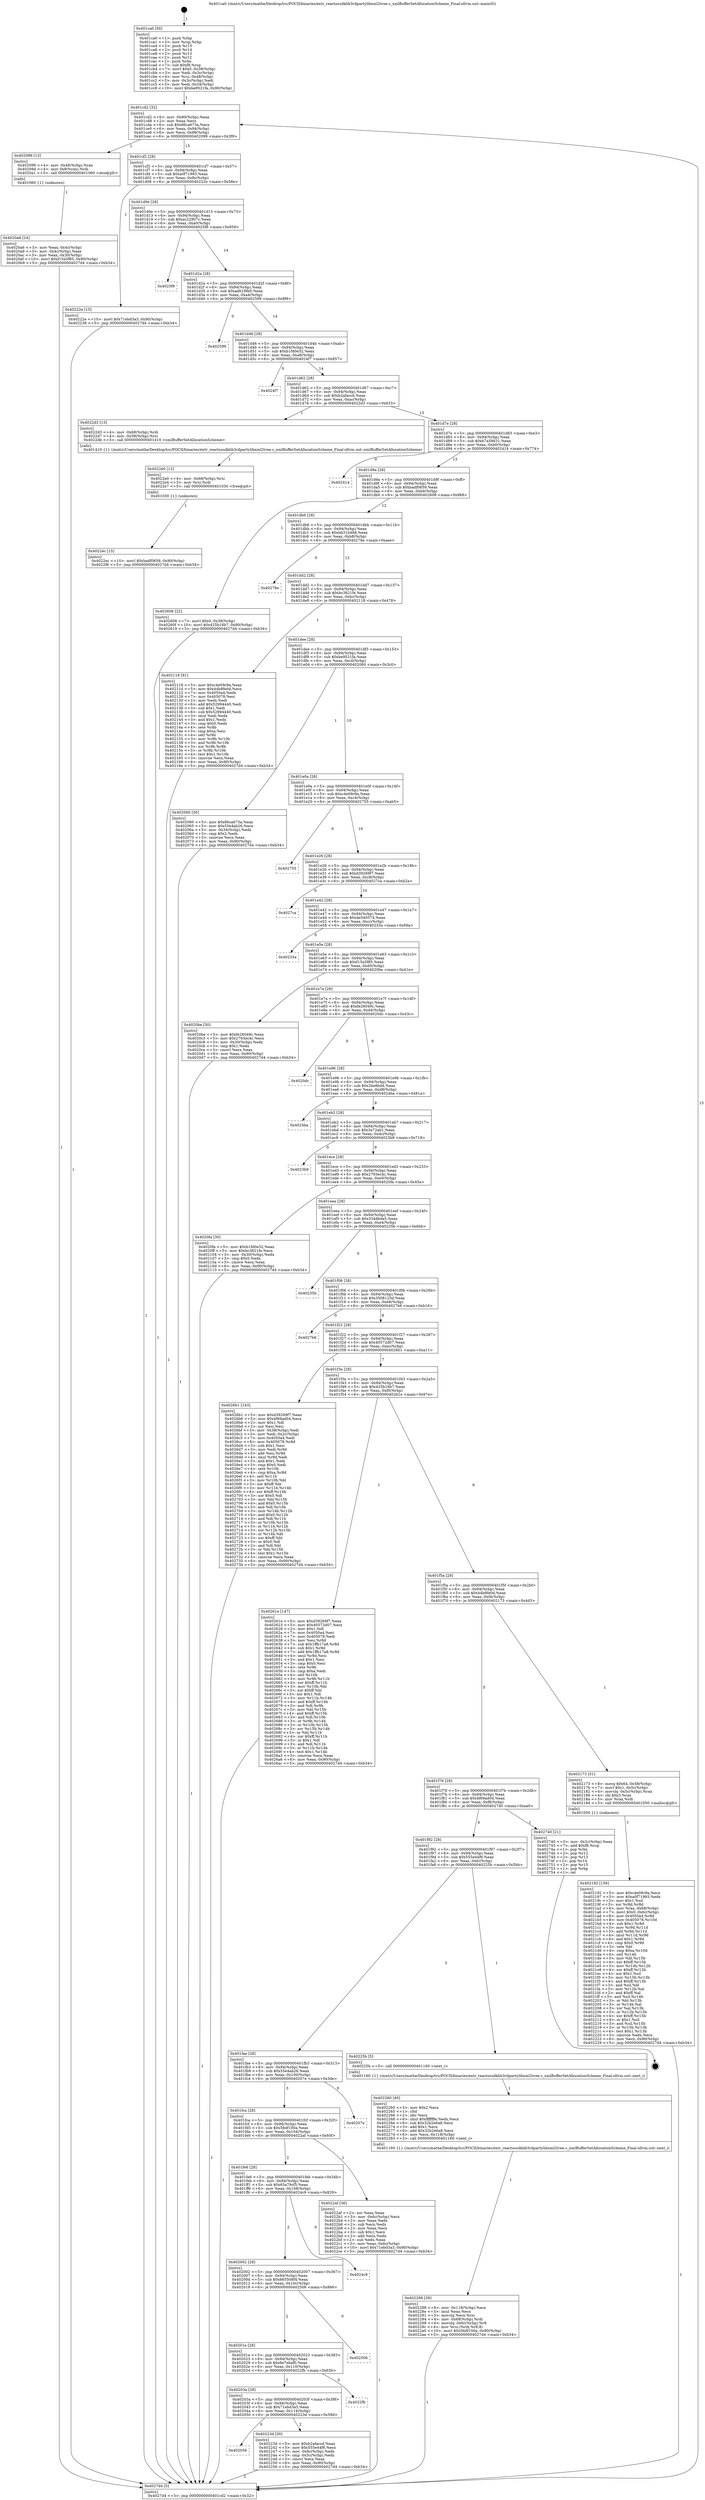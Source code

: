 digraph "0x401ca0" {
  label = "0x401ca0 (/mnt/c/Users/mathe/Desktop/tcc/POCII/binaries/extr_reactossdklib3rdpartylibxml2tree.c_xmlBufferSetAllocationScheme_Final-ollvm.out::main(0))"
  labelloc = "t"
  node[shape=record]

  Entry [label="",width=0.3,height=0.3,shape=circle,fillcolor=black,style=filled]
  "0x401cd2" [label="{
     0x401cd2 [32]\l
     | [instrs]\l
     &nbsp;&nbsp;0x401cd2 \<+6\>: mov -0x90(%rbp),%eax\l
     &nbsp;&nbsp;0x401cd8 \<+2\>: mov %eax,%ecx\l
     &nbsp;&nbsp;0x401cda \<+6\>: sub $0x86ca673a,%ecx\l
     &nbsp;&nbsp;0x401ce0 \<+6\>: mov %eax,-0x94(%rbp)\l
     &nbsp;&nbsp;0x401ce6 \<+6\>: mov %ecx,-0x98(%rbp)\l
     &nbsp;&nbsp;0x401cec \<+6\>: je 0000000000402099 \<main+0x3f9\>\l
  }"]
  "0x402099" [label="{
     0x402099 [13]\l
     | [instrs]\l
     &nbsp;&nbsp;0x402099 \<+4\>: mov -0x48(%rbp),%rax\l
     &nbsp;&nbsp;0x40209d \<+4\>: mov 0x8(%rax),%rdi\l
     &nbsp;&nbsp;0x4020a1 \<+5\>: call 0000000000401060 \<atoi@plt\>\l
     | [calls]\l
     &nbsp;&nbsp;0x401060 \{1\} (unknown)\l
  }"]
  "0x401cf2" [label="{
     0x401cf2 [28]\l
     | [instrs]\l
     &nbsp;&nbsp;0x401cf2 \<+5\>: jmp 0000000000401cf7 \<main+0x57\>\l
     &nbsp;&nbsp;0x401cf7 \<+6\>: mov -0x94(%rbp),%eax\l
     &nbsp;&nbsp;0x401cfd \<+5\>: sub $0xa0f71993,%eax\l
     &nbsp;&nbsp;0x401d02 \<+6\>: mov %eax,-0x9c(%rbp)\l
     &nbsp;&nbsp;0x401d08 \<+6\>: je 000000000040222e \<main+0x58e\>\l
  }"]
  Exit [label="",width=0.3,height=0.3,shape=circle,fillcolor=black,style=filled,peripheries=2]
  "0x40222e" [label="{
     0x40222e [15]\l
     | [instrs]\l
     &nbsp;&nbsp;0x40222e \<+10\>: movl $0x71ebd3a3,-0x90(%rbp)\l
     &nbsp;&nbsp;0x402238 \<+5\>: jmp 00000000004027d4 \<main+0xb34\>\l
  }"]
  "0x401d0e" [label="{
     0x401d0e [28]\l
     | [instrs]\l
     &nbsp;&nbsp;0x401d0e \<+5\>: jmp 0000000000401d13 \<main+0x73\>\l
     &nbsp;&nbsp;0x401d13 \<+6\>: mov -0x94(%rbp),%eax\l
     &nbsp;&nbsp;0x401d19 \<+5\>: sub $0xac22907c,%eax\l
     &nbsp;&nbsp;0x401d1e \<+6\>: mov %eax,-0xa0(%rbp)\l
     &nbsp;&nbsp;0x401d24 \<+6\>: je 00000000004025f9 \<main+0x959\>\l
  }"]
  "0x4022ec" [label="{
     0x4022ec [15]\l
     | [instrs]\l
     &nbsp;&nbsp;0x4022ec \<+10\>: movl $0xbadf0659,-0x90(%rbp)\l
     &nbsp;&nbsp;0x4022f6 \<+5\>: jmp 00000000004027d4 \<main+0xb34\>\l
  }"]
  "0x4025f9" [label="{
     0x4025f9\l
  }", style=dashed]
  "0x401d2a" [label="{
     0x401d2a [28]\l
     | [instrs]\l
     &nbsp;&nbsp;0x401d2a \<+5\>: jmp 0000000000401d2f \<main+0x8f\>\l
     &nbsp;&nbsp;0x401d2f \<+6\>: mov -0x94(%rbp),%eax\l
     &nbsp;&nbsp;0x401d35 \<+5\>: sub $0xad61f9b0,%eax\l
     &nbsp;&nbsp;0x401d3a \<+6\>: mov %eax,-0xa4(%rbp)\l
     &nbsp;&nbsp;0x401d40 \<+6\>: je 0000000000402599 \<main+0x8f9\>\l
  }"]
  "0x4022e0" [label="{
     0x4022e0 [12]\l
     | [instrs]\l
     &nbsp;&nbsp;0x4022e0 \<+4\>: mov -0x68(%rbp),%rsi\l
     &nbsp;&nbsp;0x4022e4 \<+3\>: mov %rsi,%rdi\l
     &nbsp;&nbsp;0x4022e7 \<+5\>: call 0000000000401030 \<free@plt\>\l
     | [calls]\l
     &nbsp;&nbsp;0x401030 \{1\} (unknown)\l
  }"]
  "0x402599" [label="{
     0x402599\l
  }", style=dashed]
  "0x401d46" [label="{
     0x401d46 [28]\l
     | [instrs]\l
     &nbsp;&nbsp;0x401d46 \<+5\>: jmp 0000000000401d4b \<main+0xab\>\l
     &nbsp;&nbsp;0x401d4b \<+6\>: mov -0x94(%rbp),%eax\l
     &nbsp;&nbsp;0x401d51 \<+5\>: sub $0xb1fd0e32,%eax\l
     &nbsp;&nbsp;0x401d56 \<+6\>: mov %eax,-0xa8(%rbp)\l
     &nbsp;&nbsp;0x401d5c \<+6\>: je 00000000004024f7 \<main+0x857\>\l
  }"]
  "0x402288" [label="{
     0x402288 [39]\l
     | [instrs]\l
     &nbsp;&nbsp;0x402288 \<+6\>: mov -0x118(%rbp),%ecx\l
     &nbsp;&nbsp;0x40228e \<+3\>: imul %eax,%ecx\l
     &nbsp;&nbsp;0x402291 \<+3\>: movslq %ecx,%rsi\l
     &nbsp;&nbsp;0x402294 \<+4\>: mov -0x68(%rbp),%rdi\l
     &nbsp;&nbsp;0x402298 \<+4\>: movslq -0x6c(%rbp),%r8\l
     &nbsp;&nbsp;0x40229c \<+4\>: mov %rsi,(%rdi,%r8,8)\l
     &nbsp;&nbsp;0x4022a0 \<+10\>: movl $0x56df100a,-0x90(%rbp)\l
     &nbsp;&nbsp;0x4022aa \<+5\>: jmp 00000000004027d4 \<main+0xb34\>\l
  }"]
  "0x4024f7" [label="{
     0x4024f7\l
  }", style=dashed]
  "0x401d62" [label="{
     0x401d62 [28]\l
     | [instrs]\l
     &nbsp;&nbsp;0x401d62 \<+5\>: jmp 0000000000401d67 \<main+0xc7\>\l
     &nbsp;&nbsp;0x401d67 \<+6\>: mov -0x94(%rbp),%eax\l
     &nbsp;&nbsp;0x401d6d \<+5\>: sub $0xb2afaccd,%eax\l
     &nbsp;&nbsp;0x401d72 \<+6\>: mov %eax,-0xac(%rbp)\l
     &nbsp;&nbsp;0x401d78 \<+6\>: je 00000000004022d3 \<main+0x633\>\l
  }"]
  "0x402260" [label="{
     0x402260 [40]\l
     | [instrs]\l
     &nbsp;&nbsp;0x402260 \<+5\>: mov $0x2,%ecx\l
     &nbsp;&nbsp;0x402265 \<+1\>: cltd\l
     &nbsp;&nbsp;0x402266 \<+2\>: idiv %ecx\l
     &nbsp;&nbsp;0x402268 \<+6\>: imul $0xfffffffe,%edx,%ecx\l
     &nbsp;&nbsp;0x40226e \<+6\>: sub $0x32b2e6a8,%ecx\l
     &nbsp;&nbsp;0x402274 \<+3\>: add $0x1,%ecx\l
     &nbsp;&nbsp;0x402277 \<+6\>: add $0x32b2e6a8,%ecx\l
     &nbsp;&nbsp;0x40227d \<+6\>: mov %ecx,-0x118(%rbp)\l
     &nbsp;&nbsp;0x402283 \<+5\>: call 0000000000401160 \<next_i\>\l
     | [calls]\l
     &nbsp;&nbsp;0x401160 \{1\} (/mnt/c/Users/mathe/Desktop/tcc/POCII/binaries/extr_reactossdklib3rdpartylibxml2tree.c_xmlBufferSetAllocationScheme_Final-ollvm.out::next_i)\l
  }"]
  "0x4022d3" [label="{
     0x4022d3 [13]\l
     | [instrs]\l
     &nbsp;&nbsp;0x4022d3 \<+4\>: mov -0x68(%rbp),%rdi\l
     &nbsp;&nbsp;0x4022d7 \<+4\>: mov -0x58(%rbp),%rsi\l
     &nbsp;&nbsp;0x4022db \<+5\>: call 0000000000401410 \<xmlBufferSetAllocationScheme\>\l
     | [calls]\l
     &nbsp;&nbsp;0x401410 \{1\} (/mnt/c/Users/mathe/Desktop/tcc/POCII/binaries/extr_reactossdklib3rdpartylibxml2tree.c_xmlBufferSetAllocationScheme_Final-ollvm.out::xmlBufferSetAllocationScheme)\l
  }"]
  "0x401d7e" [label="{
     0x401d7e [28]\l
     | [instrs]\l
     &nbsp;&nbsp;0x401d7e \<+5\>: jmp 0000000000401d83 \<main+0xe3\>\l
     &nbsp;&nbsp;0x401d83 \<+6\>: mov -0x94(%rbp),%eax\l
     &nbsp;&nbsp;0x401d89 \<+5\>: sub $0xb7a58631,%eax\l
     &nbsp;&nbsp;0x401d8e \<+6\>: mov %eax,-0xb0(%rbp)\l
     &nbsp;&nbsp;0x401d94 \<+6\>: je 0000000000402414 \<main+0x774\>\l
  }"]
  "0x402056" [label="{
     0x402056\l
  }", style=dashed]
  "0x402414" [label="{
     0x402414\l
  }", style=dashed]
  "0x401d9a" [label="{
     0x401d9a [28]\l
     | [instrs]\l
     &nbsp;&nbsp;0x401d9a \<+5\>: jmp 0000000000401d9f \<main+0xff\>\l
     &nbsp;&nbsp;0x401d9f \<+6\>: mov -0x94(%rbp),%eax\l
     &nbsp;&nbsp;0x401da5 \<+5\>: sub $0xbadf0659,%eax\l
     &nbsp;&nbsp;0x401daa \<+6\>: mov %eax,-0xb4(%rbp)\l
     &nbsp;&nbsp;0x401db0 \<+6\>: je 0000000000402608 \<main+0x968\>\l
  }"]
  "0x40223d" [label="{
     0x40223d [30]\l
     | [instrs]\l
     &nbsp;&nbsp;0x40223d \<+5\>: mov $0xb2afaccd,%eax\l
     &nbsp;&nbsp;0x402242 \<+5\>: mov $0x555e44f6,%ecx\l
     &nbsp;&nbsp;0x402247 \<+3\>: mov -0x6c(%rbp),%edx\l
     &nbsp;&nbsp;0x40224a \<+3\>: cmp -0x5c(%rbp),%edx\l
     &nbsp;&nbsp;0x40224d \<+3\>: cmovl %ecx,%eax\l
     &nbsp;&nbsp;0x402250 \<+6\>: mov %eax,-0x90(%rbp)\l
     &nbsp;&nbsp;0x402256 \<+5\>: jmp 00000000004027d4 \<main+0xb34\>\l
  }"]
  "0x402608" [label="{
     0x402608 [22]\l
     | [instrs]\l
     &nbsp;&nbsp;0x402608 \<+7\>: movl $0x0,-0x38(%rbp)\l
     &nbsp;&nbsp;0x40260f \<+10\>: movl $0x425b16b7,-0x90(%rbp)\l
     &nbsp;&nbsp;0x402619 \<+5\>: jmp 00000000004027d4 \<main+0xb34\>\l
  }"]
  "0x401db6" [label="{
     0x401db6 [28]\l
     | [instrs]\l
     &nbsp;&nbsp;0x401db6 \<+5\>: jmp 0000000000401dbb \<main+0x11b\>\l
     &nbsp;&nbsp;0x401dbb \<+6\>: mov -0x94(%rbp),%eax\l
     &nbsp;&nbsp;0x401dc1 \<+5\>: sub $0xbb31b468,%eax\l
     &nbsp;&nbsp;0x401dc6 \<+6\>: mov %eax,-0xb8(%rbp)\l
     &nbsp;&nbsp;0x401dcc \<+6\>: je 000000000040278e \<main+0xaee\>\l
  }"]
  "0x40203a" [label="{
     0x40203a [28]\l
     | [instrs]\l
     &nbsp;&nbsp;0x40203a \<+5\>: jmp 000000000040203f \<main+0x39f\>\l
     &nbsp;&nbsp;0x40203f \<+6\>: mov -0x94(%rbp),%eax\l
     &nbsp;&nbsp;0x402045 \<+5\>: sub $0x71ebd3a3,%eax\l
     &nbsp;&nbsp;0x40204a \<+6\>: mov %eax,-0x114(%rbp)\l
     &nbsp;&nbsp;0x402050 \<+6\>: je 000000000040223d \<main+0x59d\>\l
  }"]
  "0x40278e" [label="{
     0x40278e\l
  }", style=dashed]
  "0x401dd2" [label="{
     0x401dd2 [28]\l
     | [instrs]\l
     &nbsp;&nbsp;0x401dd2 \<+5\>: jmp 0000000000401dd7 \<main+0x137\>\l
     &nbsp;&nbsp;0x401dd7 \<+6\>: mov -0x94(%rbp),%eax\l
     &nbsp;&nbsp;0x401ddd \<+5\>: sub $0xbc3821fe,%eax\l
     &nbsp;&nbsp;0x401de2 \<+6\>: mov %eax,-0xbc(%rbp)\l
     &nbsp;&nbsp;0x401de8 \<+6\>: je 0000000000402118 \<main+0x478\>\l
  }"]
  "0x4022fb" [label="{
     0x4022fb\l
  }", style=dashed]
  "0x402118" [label="{
     0x402118 [91]\l
     | [instrs]\l
     &nbsp;&nbsp;0x402118 \<+5\>: mov $0xc4e09c9a,%eax\l
     &nbsp;&nbsp;0x40211d \<+5\>: mov $0x44b8fe0d,%ecx\l
     &nbsp;&nbsp;0x402122 \<+7\>: mov 0x4050a4,%edx\l
     &nbsp;&nbsp;0x402129 \<+7\>: mov 0x405078,%esi\l
     &nbsp;&nbsp;0x402130 \<+2\>: mov %edx,%edi\l
     &nbsp;&nbsp;0x402132 \<+6\>: add $0x52994440,%edi\l
     &nbsp;&nbsp;0x402138 \<+3\>: sub $0x1,%edi\l
     &nbsp;&nbsp;0x40213b \<+6\>: sub $0x52994440,%edi\l
     &nbsp;&nbsp;0x402141 \<+3\>: imul %edi,%edx\l
     &nbsp;&nbsp;0x402144 \<+3\>: and $0x1,%edx\l
     &nbsp;&nbsp;0x402147 \<+3\>: cmp $0x0,%edx\l
     &nbsp;&nbsp;0x40214a \<+4\>: sete %r8b\l
     &nbsp;&nbsp;0x40214e \<+3\>: cmp $0xa,%esi\l
     &nbsp;&nbsp;0x402151 \<+4\>: setl %r9b\l
     &nbsp;&nbsp;0x402155 \<+3\>: mov %r8b,%r10b\l
     &nbsp;&nbsp;0x402158 \<+3\>: and %r9b,%r10b\l
     &nbsp;&nbsp;0x40215b \<+3\>: xor %r9b,%r8b\l
     &nbsp;&nbsp;0x40215e \<+3\>: or %r8b,%r10b\l
     &nbsp;&nbsp;0x402161 \<+4\>: test $0x1,%r10b\l
     &nbsp;&nbsp;0x402165 \<+3\>: cmovne %ecx,%eax\l
     &nbsp;&nbsp;0x402168 \<+6\>: mov %eax,-0x90(%rbp)\l
     &nbsp;&nbsp;0x40216e \<+5\>: jmp 00000000004027d4 \<main+0xb34\>\l
  }"]
  "0x401dee" [label="{
     0x401dee [28]\l
     | [instrs]\l
     &nbsp;&nbsp;0x401dee \<+5\>: jmp 0000000000401df3 \<main+0x153\>\l
     &nbsp;&nbsp;0x401df3 \<+6\>: mov -0x94(%rbp),%eax\l
     &nbsp;&nbsp;0x401df9 \<+5\>: sub $0xbe9521fa,%eax\l
     &nbsp;&nbsp;0x401dfe \<+6\>: mov %eax,-0xc0(%rbp)\l
     &nbsp;&nbsp;0x401e04 \<+6\>: je 0000000000402060 \<main+0x3c0\>\l
  }"]
  "0x40201e" [label="{
     0x40201e [28]\l
     | [instrs]\l
     &nbsp;&nbsp;0x40201e \<+5\>: jmp 0000000000402023 \<main+0x383\>\l
     &nbsp;&nbsp;0x402023 \<+6\>: mov -0x94(%rbp),%eax\l
     &nbsp;&nbsp;0x402029 \<+5\>: sub $0x6e7ebaf0,%eax\l
     &nbsp;&nbsp;0x40202e \<+6\>: mov %eax,-0x110(%rbp)\l
     &nbsp;&nbsp;0x402034 \<+6\>: je 00000000004022fb \<main+0x65b\>\l
  }"]
  "0x402060" [label="{
     0x402060 [30]\l
     | [instrs]\l
     &nbsp;&nbsp;0x402060 \<+5\>: mov $0x86ca673a,%eax\l
     &nbsp;&nbsp;0x402065 \<+5\>: mov $0x55e4ab26,%ecx\l
     &nbsp;&nbsp;0x40206a \<+3\>: mov -0x34(%rbp),%edx\l
     &nbsp;&nbsp;0x40206d \<+3\>: cmp $0x2,%edx\l
     &nbsp;&nbsp;0x402070 \<+3\>: cmovne %ecx,%eax\l
     &nbsp;&nbsp;0x402073 \<+6\>: mov %eax,-0x90(%rbp)\l
     &nbsp;&nbsp;0x402079 \<+5\>: jmp 00000000004027d4 \<main+0xb34\>\l
  }"]
  "0x401e0a" [label="{
     0x401e0a [28]\l
     | [instrs]\l
     &nbsp;&nbsp;0x401e0a \<+5\>: jmp 0000000000401e0f \<main+0x16f\>\l
     &nbsp;&nbsp;0x401e0f \<+6\>: mov -0x94(%rbp),%eax\l
     &nbsp;&nbsp;0x401e15 \<+5\>: sub $0xc4e09c9a,%eax\l
     &nbsp;&nbsp;0x401e1a \<+6\>: mov %eax,-0xc4(%rbp)\l
     &nbsp;&nbsp;0x401e20 \<+6\>: je 0000000000402755 \<main+0xab5\>\l
  }"]
  "0x4027d4" [label="{
     0x4027d4 [5]\l
     | [instrs]\l
     &nbsp;&nbsp;0x4027d4 \<+5\>: jmp 0000000000401cd2 \<main+0x32\>\l
  }"]
  "0x401ca0" [label="{
     0x401ca0 [50]\l
     | [instrs]\l
     &nbsp;&nbsp;0x401ca0 \<+1\>: push %rbp\l
     &nbsp;&nbsp;0x401ca1 \<+3\>: mov %rsp,%rbp\l
     &nbsp;&nbsp;0x401ca4 \<+2\>: push %r15\l
     &nbsp;&nbsp;0x401ca6 \<+2\>: push %r14\l
     &nbsp;&nbsp;0x401ca8 \<+2\>: push %r13\l
     &nbsp;&nbsp;0x401caa \<+2\>: push %r12\l
     &nbsp;&nbsp;0x401cac \<+1\>: push %rbx\l
     &nbsp;&nbsp;0x401cad \<+7\>: sub $0xf8,%rsp\l
     &nbsp;&nbsp;0x401cb4 \<+7\>: movl $0x0,-0x38(%rbp)\l
     &nbsp;&nbsp;0x401cbb \<+3\>: mov %edi,-0x3c(%rbp)\l
     &nbsp;&nbsp;0x401cbe \<+4\>: mov %rsi,-0x48(%rbp)\l
     &nbsp;&nbsp;0x401cc2 \<+3\>: mov -0x3c(%rbp),%edi\l
     &nbsp;&nbsp;0x401cc5 \<+3\>: mov %edi,-0x34(%rbp)\l
     &nbsp;&nbsp;0x401cc8 \<+10\>: movl $0xbe9521fa,-0x90(%rbp)\l
  }"]
  "0x4020a6" [label="{
     0x4020a6 [24]\l
     | [instrs]\l
     &nbsp;&nbsp;0x4020a6 \<+3\>: mov %eax,-0x4c(%rbp)\l
     &nbsp;&nbsp;0x4020a9 \<+3\>: mov -0x4c(%rbp),%eax\l
     &nbsp;&nbsp;0x4020ac \<+3\>: mov %eax,-0x30(%rbp)\l
     &nbsp;&nbsp;0x4020af \<+10\>: movl $0xf15a5f85,-0x90(%rbp)\l
     &nbsp;&nbsp;0x4020b9 \<+5\>: jmp 00000000004027d4 \<main+0xb34\>\l
  }"]
  "0x402506" [label="{
     0x402506\l
  }", style=dashed]
  "0x402755" [label="{
     0x402755\l
  }", style=dashed]
  "0x401e26" [label="{
     0x401e26 [28]\l
     | [instrs]\l
     &nbsp;&nbsp;0x401e26 \<+5\>: jmp 0000000000401e2b \<main+0x18b\>\l
     &nbsp;&nbsp;0x401e2b \<+6\>: mov -0x94(%rbp),%eax\l
     &nbsp;&nbsp;0x401e31 \<+5\>: sub $0xd39269f7,%eax\l
     &nbsp;&nbsp;0x401e36 \<+6\>: mov %eax,-0xc8(%rbp)\l
     &nbsp;&nbsp;0x401e3c \<+6\>: je 00000000004027ca \<main+0xb2a\>\l
  }"]
  "0x402002" [label="{
     0x402002 [28]\l
     | [instrs]\l
     &nbsp;&nbsp;0x402002 \<+5\>: jmp 0000000000402007 \<main+0x367\>\l
     &nbsp;&nbsp;0x402007 \<+6\>: mov -0x94(%rbp),%eax\l
     &nbsp;&nbsp;0x40200d \<+5\>: sub $0x665508f4,%eax\l
     &nbsp;&nbsp;0x402012 \<+6\>: mov %eax,-0x10c(%rbp)\l
     &nbsp;&nbsp;0x402018 \<+6\>: je 0000000000402506 \<main+0x866\>\l
  }"]
  "0x4027ca" [label="{
     0x4027ca\l
  }", style=dashed]
  "0x401e42" [label="{
     0x401e42 [28]\l
     | [instrs]\l
     &nbsp;&nbsp;0x401e42 \<+5\>: jmp 0000000000401e47 \<main+0x1a7\>\l
     &nbsp;&nbsp;0x401e47 \<+6\>: mov -0x94(%rbp),%eax\l
     &nbsp;&nbsp;0x401e4d \<+5\>: sub $0xde540574,%eax\l
     &nbsp;&nbsp;0x401e52 \<+6\>: mov %eax,-0xcc(%rbp)\l
     &nbsp;&nbsp;0x401e58 \<+6\>: je 000000000040233a \<main+0x69a\>\l
  }"]
  "0x4024c9" [label="{
     0x4024c9\l
  }", style=dashed]
  "0x40233a" [label="{
     0x40233a\l
  }", style=dashed]
  "0x401e5e" [label="{
     0x401e5e [28]\l
     | [instrs]\l
     &nbsp;&nbsp;0x401e5e \<+5\>: jmp 0000000000401e63 \<main+0x1c3\>\l
     &nbsp;&nbsp;0x401e63 \<+6\>: mov -0x94(%rbp),%eax\l
     &nbsp;&nbsp;0x401e69 \<+5\>: sub $0xf15a5f85,%eax\l
     &nbsp;&nbsp;0x401e6e \<+6\>: mov %eax,-0xd0(%rbp)\l
     &nbsp;&nbsp;0x401e74 \<+6\>: je 00000000004020be \<main+0x41e\>\l
  }"]
  "0x401fe6" [label="{
     0x401fe6 [28]\l
     | [instrs]\l
     &nbsp;&nbsp;0x401fe6 \<+5\>: jmp 0000000000401feb \<main+0x34b\>\l
     &nbsp;&nbsp;0x401feb \<+6\>: mov -0x94(%rbp),%eax\l
     &nbsp;&nbsp;0x401ff1 \<+5\>: sub $0x65a79cf5,%eax\l
     &nbsp;&nbsp;0x401ff6 \<+6\>: mov %eax,-0x108(%rbp)\l
     &nbsp;&nbsp;0x401ffc \<+6\>: je 00000000004024c9 \<main+0x829\>\l
  }"]
  "0x4020be" [label="{
     0x4020be [30]\l
     | [instrs]\l
     &nbsp;&nbsp;0x4020be \<+5\>: mov $0xfe26049c,%eax\l
     &nbsp;&nbsp;0x4020c3 \<+5\>: mov $0x2793ec4c,%ecx\l
     &nbsp;&nbsp;0x4020c8 \<+3\>: mov -0x30(%rbp),%edx\l
     &nbsp;&nbsp;0x4020cb \<+3\>: cmp $0x1,%edx\l
     &nbsp;&nbsp;0x4020ce \<+3\>: cmovl %ecx,%eax\l
     &nbsp;&nbsp;0x4020d1 \<+6\>: mov %eax,-0x90(%rbp)\l
     &nbsp;&nbsp;0x4020d7 \<+5\>: jmp 00000000004027d4 \<main+0xb34\>\l
  }"]
  "0x401e7a" [label="{
     0x401e7a [28]\l
     | [instrs]\l
     &nbsp;&nbsp;0x401e7a \<+5\>: jmp 0000000000401e7f \<main+0x1df\>\l
     &nbsp;&nbsp;0x401e7f \<+6\>: mov -0x94(%rbp),%eax\l
     &nbsp;&nbsp;0x401e85 \<+5\>: sub $0xfe26049c,%eax\l
     &nbsp;&nbsp;0x401e8a \<+6\>: mov %eax,-0xd4(%rbp)\l
     &nbsp;&nbsp;0x401e90 \<+6\>: je 00000000004020dc \<main+0x43c\>\l
  }"]
  "0x4022af" [label="{
     0x4022af [36]\l
     | [instrs]\l
     &nbsp;&nbsp;0x4022af \<+2\>: xor %eax,%eax\l
     &nbsp;&nbsp;0x4022b1 \<+3\>: mov -0x6c(%rbp),%ecx\l
     &nbsp;&nbsp;0x4022b4 \<+2\>: mov %eax,%edx\l
     &nbsp;&nbsp;0x4022b6 \<+2\>: sub %ecx,%edx\l
     &nbsp;&nbsp;0x4022b8 \<+2\>: mov %eax,%ecx\l
     &nbsp;&nbsp;0x4022ba \<+3\>: sub $0x1,%ecx\l
     &nbsp;&nbsp;0x4022bd \<+2\>: add %ecx,%edx\l
     &nbsp;&nbsp;0x4022bf \<+2\>: sub %edx,%eax\l
     &nbsp;&nbsp;0x4022c1 \<+3\>: mov %eax,-0x6c(%rbp)\l
     &nbsp;&nbsp;0x4022c4 \<+10\>: movl $0x71ebd3a3,-0x90(%rbp)\l
     &nbsp;&nbsp;0x4022ce \<+5\>: jmp 00000000004027d4 \<main+0xb34\>\l
  }"]
  "0x4020dc" [label="{
     0x4020dc\l
  }", style=dashed]
  "0x401e96" [label="{
     0x401e96 [28]\l
     | [instrs]\l
     &nbsp;&nbsp;0x401e96 \<+5\>: jmp 0000000000401e9b \<main+0x1fb\>\l
     &nbsp;&nbsp;0x401e9b \<+6\>: mov -0x94(%rbp),%eax\l
     &nbsp;&nbsp;0x401ea1 \<+5\>: sub $0x2be8bdd,%eax\l
     &nbsp;&nbsp;0x401ea6 \<+6\>: mov %eax,-0xd8(%rbp)\l
     &nbsp;&nbsp;0x401eac \<+6\>: je 00000000004024ba \<main+0x81a\>\l
  }"]
  "0x401fca" [label="{
     0x401fca [28]\l
     | [instrs]\l
     &nbsp;&nbsp;0x401fca \<+5\>: jmp 0000000000401fcf \<main+0x32f\>\l
     &nbsp;&nbsp;0x401fcf \<+6\>: mov -0x94(%rbp),%eax\l
     &nbsp;&nbsp;0x401fd5 \<+5\>: sub $0x56df100a,%eax\l
     &nbsp;&nbsp;0x401fda \<+6\>: mov %eax,-0x104(%rbp)\l
     &nbsp;&nbsp;0x401fe0 \<+6\>: je 00000000004022af \<main+0x60f\>\l
  }"]
  "0x4024ba" [label="{
     0x4024ba\l
  }", style=dashed]
  "0x401eb2" [label="{
     0x401eb2 [28]\l
     | [instrs]\l
     &nbsp;&nbsp;0x401eb2 \<+5\>: jmp 0000000000401eb7 \<main+0x217\>\l
     &nbsp;&nbsp;0x401eb7 \<+6\>: mov -0x94(%rbp),%eax\l
     &nbsp;&nbsp;0x401ebd \<+5\>: sub $0x3a72ab1,%eax\l
     &nbsp;&nbsp;0x401ec2 \<+6\>: mov %eax,-0xdc(%rbp)\l
     &nbsp;&nbsp;0x401ec8 \<+6\>: je 00000000004023b9 \<main+0x719\>\l
  }"]
  "0x40207e" [label="{
     0x40207e\l
  }", style=dashed]
  "0x4023b9" [label="{
     0x4023b9\l
  }", style=dashed]
  "0x401ece" [label="{
     0x401ece [28]\l
     | [instrs]\l
     &nbsp;&nbsp;0x401ece \<+5\>: jmp 0000000000401ed3 \<main+0x233\>\l
     &nbsp;&nbsp;0x401ed3 \<+6\>: mov -0x94(%rbp),%eax\l
     &nbsp;&nbsp;0x401ed9 \<+5\>: sub $0x2793ec4c,%eax\l
     &nbsp;&nbsp;0x401ede \<+6\>: mov %eax,-0xe0(%rbp)\l
     &nbsp;&nbsp;0x401ee4 \<+6\>: je 00000000004020fa \<main+0x45a\>\l
  }"]
  "0x401fae" [label="{
     0x401fae [28]\l
     | [instrs]\l
     &nbsp;&nbsp;0x401fae \<+5\>: jmp 0000000000401fb3 \<main+0x313\>\l
     &nbsp;&nbsp;0x401fb3 \<+6\>: mov -0x94(%rbp),%eax\l
     &nbsp;&nbsp;0x401fb9 \<+5\>: sub $0x55e4ab26,%eax\l
     &nbsp;&nbsp;0x401fbe \<+6\>: mov %eax,-0x100(%rbp)\l
     &nbsp;&nbsp;0x401fc4 \<+6\>: je 000000000040207e \<main+0x3de\>\l
  }"]
  "0x4020fa" [label="{
     0x4020fa [30]\l
     | [instrs]\l
     &nbsp;&nbsp;0x4020fa \<+5\>: mov $0xb1fd0e32,%eax\l
     &nbsp;&nbsp;0x4020ff \<+5\>: mov $0xbc3821fe,%ecx\l
     &nbsp;&nbsp;0x402104 \<+3\>: mov -0x30(%rbp),%edx\l
     &nbsp;&nbsp;0x402107 \<+3\>: cmp $0x0,%edx\l
     &nbsp;&nbsp;0x40210a \<+3\>: cmove %ecx,%eax\l
     &nbsp;&nbsp;0x40210d \<+6\>: mov %eax,-0x90(%rbp)\l
     &nbsp;&nbsp;0x402113 \<+5\>: jmp 00000000004027d4 \<main+0xb34\>\l
  }"]
  "0x401eea" [label="{
     0x401eea [28]\l
     | [instrs]\l
     &nbsp;&nbsp;0x401eea \<+5\>: jmp 0000000000401eef \<main+0x24f\>\l
     &nbsp;&nbsp;0x401eef \<+6\>: mov -0x94(%rbp),%eax\l
     &nbsp;&nbsp;0x401ef5 \<+5\>: sub $0x334dbda5,%eax\l
     &nbsp;&nbsp;0x401efa \<+6\>: mov %eax,-0xe4(%rbp)\l
     &nbsp;&nbsp;0x401f00 \<+6\>: je 000000000040235b \<main+0x6bb\>\l
  }"]
  "0x40225b" [label="{
     0x40225b [5]\l
     | [instrs]\l
     &nbsp;&nbsp;0x40225b \<+5\>: call 0000000000401160 \<next_i\>\l
     | [calls]\l
     &nbsp;&nbsp;0x401160 \{1\} (/mnt/c/Users/mathe/Desktop/tcc/POCII/binaries/extr_reactossdklib3rdpartylibxml2tree.c_xmlBufferSetAllocationScheme_Final-ollvm.out::next_i)\l
  }"]
  "0x40235b" [label="{
     0x40235b\l
  }", style=dashed]
  "0x401f06" [label="{
     0x401f06 [28]\l
     | [instrs]\l
     &nbsp;&nbsp;0x401f06 \<+5\>: jmp 0000000000401f0b \<main+0x26b\>\l
     &nbsp;&nbsp;0x401f0b \<+6\>: mov -0x94(%rbp),%eax\l
     &nbsp;&nbsp;0x401f11 \<+5\>: sub $0x3508123d,%eax\l
     &nbsp;&nbsp;0x401f16 \<+6\>: mov %eax,-0xe8(%rbp)\l
     &nbsp;&nbsp;0x401f1c \<+6\>: je 00000000004027b6 \<main+0xb16\>\l
  }"]
  "0x401f92" [label="{
     0x401f92 [28]\l
     | [instrs]\l
     &nbsp;&nbsp;0x401f92 \<+5\>: jmp 0000000000401f97 \<main+0x2f7\>\l
     &nbsp;&nbsp;0x401f97 \<+6\>: mov -0x94(%rbp),%eax\l
     &nbsp;&nbsp;0x401f9d \<+5\>: sub $0x555e44f6,%eax\l
     &nbsp;&nbsp;0x401fa2 \<+6\>: mov %eax,-0xfc(%rbp)\l
     &nbsp;&nbsp;0x401fa8 \<+6\>: je 000000000040225b \<main+0x5bb\>\l
  }"]
  "0x4027b6" [label="{
     0x4027b6\l
  }", style=dashed]
  "0x401f22" [label="{
     0x401f22 [28]\l
     | [instrs]\l
     &nbsp;&nbsp;0x401f22 \<+5\>: jmp 0000000000401f27 \<main+0x287\>\l
     &nbsp;&nbsp;0x401f27 \<+6\>: mov -0x94(%rbp),%eax\l
     &nbsp;&nbsp;0x401f2d \<+5\>: sub $0x40572d07,%eax\l
     &nbsp;&nbsp;0x401f32 \<+6\>: mov %eax,-0xec(%rbp)\l
     &nbsp;&nbsp;0x401f38 \<+6\>: je 00000000004026b1 \<main+0xa11\>\l
  }"]
  "0x402740" [label="{
     0x402740 [21]\l
     | [instrs]\l
     &nbsp;&nbsp;0x402740 \<+3\>: mov -0x2c(%rbp),%eax\l
     &nbsp;&nbsp;0x402743 \<+7\>: add $0xf8,%rsp\l
     &nbsp;&nbsp;0x40274a \<+1\>: pop %rbx\l
     &nbsp;&nbsp;0x40274b \<+2\>: pop %r12\l
     &nbsp;&nbsp;0x40274d \<+2\>: pop %r13\l
     &nbsp;&nbsp;0x40274f \<+2\>: pop %r14\l
     &nbsp;&nbsp;0x402751 \<+2\>: pop %r15\l
     &nbsp;&nbsp;0x402753 \<+1\>: pop %rbp\l
     &nbsp;&nbsp;0x402754 \<+1\>: ret\l
  }"]
  "0x4026b1" [label="{
     0x4026b1 [143]\l
     | [instrs]\l
     &nbsp;&nbsp;0x4026b1 \<+5\>: mov $0xd39269f7,%eax\l
     &nbsp;&nbsp;0x4026b6 \<+5\>: mov $0x4f69ad04,%ecx\l
     &nbsp;&nbsp;0x4026bb \<+2\>: mov $0x1,%dl\l
     &nbsp;&nbsp;0x4026bd \<+2\>: xor %esi,%esi\l
     &nbsp;&nbsp;0x4026bf \<+3\>: mov -0x38(%rbp),%edi\l
     &nbsp;&nbsp;0x4026c2 \<+3\>: mov %edi,-0x2c(%rbp)\l
     &nbsp;&nbsp;0x4026c5 \<+7\>: mov 0x4050a4,%edi\l
     &nbsp;&nbsp;0x4026cc \<+8\>: mov 0x405078,%r8d\l
     &nbsp;&nbsp;0x4026d4 \<+3\>: sub $0x1,%esi\l
     &nbsp;&nbsp;0x4026d7 \<+3\>: mov %edi,%r9d\l
     &nbsp;&nbsp;0x4026da \<+3\>: add %esi,%r9d\l
     &nbsp;&nbsp;0x4026dd \<+4\>: imul %r9d,%edi\l
     &nbsp;&nbsp;0x4026e1 \<+3\>: and $0x1,%edi\l
     &nbsp;&nbsp;0x4026e4 \<+3\>: cmp $0x0,%edi\l
     &nbsp;&nbsp;0x4026e7 \<+4\>: sete %r10b\l
     &nbsp;&nbsp;0x4026eb \<+4\>: cmp $0xa,%r8d\l
     &nbsp;&nbsp;0x4026ef \<+4\>: setl %r11b\l
     &nbsp;&nbsp;0x4026f3 \<+3\>: mov %r10b,%bl\l
     &nbsp;&nbsp;0x4026f6 \<+3\>: xor $0xff,%bl\l
     &nbsp;&nbsp;0x4026f9 \<+3\>: mov %r11b,%r14b\l
     &nbsp;&nbsp;0x4026fc \<+4\>: xor $0xff,%r14b\l
     &nbsp;&nbsp;0x402700 \<+3\>: xor $0x0,%dl\l
     &nbsp;&nbsp;0x402703 \<+3\>: mov %bl,%r15b\l
     &nbsp;&nbsp;0x402706 \<+4\>: and $0x0,%r15b\l
     &nbsp;&nbsp;0x40270a \<+3\>: and %dl,%r10b\l
     &nbsp;&nbsp;0x40270d \<+3\>: mov %r14b,%r12b\l
     &nbsp;&nbsp;0x402710 \<+4\>: and $0x0,%r12b\l
     &nbsp;&nbsp;0x402714 \<+3\>: and %dl,%r11b\l
     &nbsp;&nbsp;0x402717 \<+3\>: or %r10b,%r15b\l
     &nbsp;&nbsp;0x40271a \<+3\>: or %r11b,%r12b\l
     &nbsp;&nbsp;0x40271d \<+3\>: xor %r12b,%r15b\l
     &nbsp;&nbsp;0x402720 \<+3\>: or %r14b,%bl\l
     &nbsp;&nbsp;0x402723 \<+3\>: xor $0xff,%bl\l
     &nbsp;&nbsp;0x402726 \<+3\>: or $0x0,%dl\l
     &nbsp;&nbsp;0x402729 \<+2\>: and %dl,%bl\l
     &nbsp;&nbsp;0x40272b \<+3\>: or %bl,%r15b\l
     &nbsp;&nbsp;0x40272e \<+4\>: test $0x1,%r15b\l
     &nbsp;&nbsp;0x402732 \<+3\>: cmovne %ecx,%eax\l
     &nbsp;&nbsp;0x402735 \<+6\>: mov %eax,-0x90(%rbp)\l
     &nbsp;&nbsp;0x40273b \<+5\>: jmp 00000000004027d4 \<main+0xb34\>\l
  }"]
  "0x401f3e" [label="{
     0x401f3e [28]\l
     | [instrs]\l
     &nbsp;&nbsp;0x401f3e \<+5\>: jmp 0000000000401f43 \<main+0x2a3\>\l
     &nbsp;&nbsp;0x401f43 \<+6\>: mov -0x94(%rbp),%eax\l
     &nbsp;&nbsp;0x401f49 \<+5\>: sub $0x425b16b7,%eax\l
     &nbsp;&nbsp;0x401f4e \<+6\>: mov %eax,-0xf0(%rbp)\l
     &nbsp;&nbsp;0x401f54 \<+6\>: je 000000000040261e \<main+0x97e\>\l
  }"]
  "0x402192" [label="{
     0x402192 [156]\l
     | [instrs]\l
     &nbsp;&nbsp;0x402192 \<+5\>: mov $0xc4e09c9a,%ecx\l
     &nbsp;&nbsp;0x402197 \<+5\>: mov $0xa0f71993,%edx\l
     &nbsp;&nbsp;0x40219c \<+3\>: mov $0x1,%sil\l
     &nbsp;&nbsp;0x40219f \<+3\>: xor %r8d,%r8d\l
     &nbsp;&nbsp;0x4021a2 \<+4\>: mov %rax,-0x68(%rbp)\l
     &nbsp;&nbsp;0x4021a6 \<+7\>: movl $0x0,-0x6c(%rbp)\l
     &nbsp;&nbsp;0x4021ad \<+8\>: mov 0x4050a4,%r9d\l
     &nbsp;&nbsp;0x4021b5 \<+8\>: mov 0x405078,%r10d\l
     &nbsp;&nbsp;0x4021bd \<+4\>: sub $0x1,%r8d\l
     &nbsp;&nbsp;0x4021c1 \<+3\>: mov %r9d,%r11d\l
     &nbsp;&nbsp;0x4021c4 \<+3\>: add %r8d,%r11d\l
     &nbsp;&nbsp;0x4021c7 \<+4\>: imul %r11d,%r9d\l
     &nbsp;&nbsp;0x4021cb \<+4\>: and $0x1,%r9d\l
     &nbsp;&nbsp;0x4021cf \<+4\>: cmp $0x0,%r9d\l
     &nbsp;&nbsp;0x4021d3 \<+3\>: sete %bl\l
     &nbsp;&nbsp;0x4021d6 \<+4\>: cmp $0xa,%r10d\l
     &nbsp;&nbsp;0x4021da \<+4\>: setl %r14b\l
     &nbsp;&nbsp;0x4021de \<+3\>: mov %bl,%r15b\l
     &nbsp;&nbsp;0x4021e1 \<+4\>: xor $0xff,%r15b\l
     &nbsp;&nbsp;0x4021e5 \<+3\>: mov %r14b,%r12b\l
     &nbsp;&nbsp;0x4021e8 \<+4\>: xor $0xff,%r12b\l
     &nbsp;&nbsp;0x4021ec \<+4\>: xor $0x1,%sil\l
     &nbsp;&nbsp;0x4021f0 \<+3\>: mov %r15b,%r13b\l
     &nbsp;&nbsp;0x4021f3 \<+4\>: and $0xff,%r13b\l
     &nbsp;&nbsp;0x4021f7 \<+3\>: and %sil,%bl\l
     &nbsp;&nbsp;0x4021fa \<+3\>: mov %r12b,%al\l
     &nbsp;&nbsp;0x4021fd \<+2\>: and $0xff,%al\l
     &nbsp;&nbsp;0x4021ff \<+3\>: and %sil,%r14b\l
     &nbsp;&nbsp;0x402202 \<+3\>: or %bl,%r13b\l
     &nbsp;&nbsp;0x402205 \<+3\>: or %r14b,%al\l
     &nbsp;&nbsp;0x402208 \<+3\>: xor %al,%r13b\l
     &nbsp;&nbsp;0x40220b \<+3\>: or %r12b,%r15b\l
     &nbsp;&nbsp;0x40220e \<+4\>: xor $0xff,%r15b\l
     &nbsp;&nbsp;0x402212 \<+4\>: or $0x1,%sil\l
     &nbsp;&nbsp;0x402216 \<+3\>: and %sil,%r15b\l
     &nbsp;&nbsp;0x402219 \<+3\>: or %r15b,%r13b\l
     &nbsp;&nbsp;0x40221c \<+4\>: test $0x1,%r13b\l
     &nbsp;&nbsp;0x402220 \<+3\>: cmovne %edx,%ecx\l
     &nbsp;&nbsp;0x402223 \<+6\>: mov %ecx,-0x90(%rbp)\l
     &nbsp;&nbsp;0x402229 \<+5\>: jmp 00000000004027d4 \<main+0xb34\>\l
  }"]
  "0x40261e" [label="{
     0x40261e [147]\l
     | [instrs]\l
     &nbsp;&nbsp;0x40261e \<+5\>: mov $0xd39269f7,%eax\l
     &nbsp;&nbsp;0x402623 \<+5\>: mov $0x40572d07,%ecx\l
     &nbsp;&nbsp;0x402628 \<+2\>: mov $0x1,%dl\l
     &nbsp;&nbsp;0x40262a \<+7\>: mov 0x4050a4,%esi\l
     &nbsp;&nbsp;0x402631 \<+7\>: mov 0x405078,%edi\l
     &nbsp;&nbsp;0x402638 \<+3\>: mov %esi,%r8d\l
     &nbsp;&nbsp;0x40263b \<+7\>: sub $0x1ffb17a8,%r8d\l
     &nbsp;&nbsp;0x402642 \<+4\>: sub $0x1,%r8d\l
     &nbsp;&nbsp;0x402646 \<+7\>: add $0x1ffb17a8,%r8d\l
     &nbsp;&nbsp;0x40264d \<+4\>: imul %r8d,%esi\l
     &nbsp;&nbsp;0x402651 \<+3\>: and $0x1,%esi\l
     &nbsp;&nbsp;0x402654 \<+3\>: cmp $0x0,%esi\l
     &nbsp;&nbsp;0x402657 \<+4\>: sete %r9b\l
     &nbsp;&nbsp;0x40265b \<+3\>: cmp $0xa,%edi\l
     &nbsp;&nbsp;0x40265e \<+4\>: setl %r10b\l
     &nbsp;&nbsp;0x402662 \<+3\>: mov %r9b,%r11b\l
     &nbsp;&nbsp;0x402665 \<+4\>: xor $0xff,%r11b\l
     &nbsp;&nbsp;0x402669 \<+3\>: mov %r10b,%bl\l
     &nbsp;&nbsp;0x40266c \<+3\>: xor $0xff,%bl\l
     &nbsp;&nbsp;0x40266f \<+3\>: xor $0x1,%dl\l
     &nbsp;&nbsp;0x402672 \<+3\>: mov %r11b,%r14b\l
     &nbsp;&nbsp;0x402675 \<+4\>: and $0xff,%r14b\l
     &nbsp;&nbsp;0x402679 \<+3\>: and %dl,%r9b\l
     &nbsp;&nbsp;0x40267c \<+3\>: mov %bl,%r15b\l
     &nbsp;&nbsp;0x40267f \<+4\>: and $0xff,%r15b\l
     &nbsp;&nbsp;0x402683 \<+3\>: and %dl,%r10b\l
     &nbsp;&nbsp;0x402686 \<+3\>: or %r9b,%r14b\l
     &nbsp;&nbsp;0x402689 \<+3\>: or %r10b,%r15b\l
     &nbsp;&nbsp;0x40268c \<+3\>: xor %r15b,%r14b\l
     &nbsp;&nbsp;0x40268f \<+3\>: or %bl,%r11b\l
     &nbsp;&nbsp;0x402692 \<+4\>: xor $0xff,%r11b\l
     &nbsp;&nbsp;0x402696 \<+3\>: or $0x1,%dl\l
     &nbsp;&nbsp;0x402699 \<+3\>: and %dl,%r11b\l
     &nbsp;&nbsp;0x40269c \<+3\>: or %r11b,%r14b\l
     &nbsp;&nbsp;0x40269f \<+4\>: test $0x1,%r14b\l
     &nbsp;&nbsp;0x4026a3 \<+3\>: cmovne %ecx,%eax\l
     &nbsp;&nbsp;0x4026a6 \<+6\>: mov %eax,-0x90(%rbp)\l
     &nbsp;&nbsp;0x4026ac \<+5\>: jmp 00000000004027d4 \<main+0xb34\>\l
  }"]
  "0x401f5a" [label="{
     0x401f5a [28]\l
     | [instrs]\l
     &nbsp;&nbsp;0x401f5a \<+5\>: jmp 0000000000401f5f \<main+0x2bf\>\l
     &nbsp;&nbsp;0x401f5f \<+6\>: mov -0x94(%rbp),%eax\l
     &nbsp;&nbsp;0x401f65 \<+5\>: sub $0x44b8fe0d,%eax\l
     &nbsp;&nbsp;0x401f6a \<+6\>: mov %eax,-0xf4(%rbp)\l
     &nbsp;&nbsp;0x401f70 \<+6\>: je 0000000000402173 \<main+0x4d3\>\l
  }"]
  "0x401f76" [label="{
     0x401f76 [28]\l
     | [instrs]\l
     &nbsp;&nbsp;0x401f76 \<+5\>: jmp 0000000000401f7b \<main+0x2db\>\l
     &nbsp;&nbsp;0x401f7b \<+6\>: mov -0x94(%rbp),%eax\l
     &nbsp;&nbsp;0x401f81 \<+5\>: sub $0x4f69ad04,%eax\l
     &nbsp;&nbsp;0x401f86 \<+6\>: mov %eax,-0xf8(%rbp)\l
     &nbsp;&nbsp;0x401f8c \<+6\>: je 0000000000402740 \<main+0xaa0\>\l
  }"]
  "0x402173" [label="{
     0x402173 [31]\l
     | [instrs]\l
     &nbsp;&nbsp;0x402173 \<+8\>: movq $0x64,-0x58(%rbp)\l
     &nbsp;&nbsp;0x40217b \<+7\>: movl $0x1,-0x5c(%rbp)\l
     &nbsp;&nbsp;0x402182 \<+4\>: movslq -0x5c(%rbp),%rax\l
     &nbsp;&nbsp;0x402186 \<+4\>: shl $0x3,%rax\l
     &nbsp;&nbsp;0x40218a \<+3\>: mov %rax,%rdi\l
     &nbsp;&nbsp;0x40218d \<+5\>: call 0000000000401050 \<malloc@plt\>\l
     | [calls]\l
     &nbsp;&nbsp;0x401050 \{1\} (unknown)\l
  }"]
  Entry -> "0x401ca0" [label=" 1"]
  "0x401cd2" -> "0x402099" [label=" 1"]
  "0x401cd2" -> "0x401cf2" [label=" 15"]
  "0x402740" -> Exit [label=" 1"]
  "0x401cf2" -> "0x40222e" [label=" 1"]
  "0x401cf2" -> "0x401d0e" [label=" 14"]
  "0x4026b1" -> "0x4027d4" [label=" 1"]
  "0x401d0e" -> "0x4025f9" [label=" 0"]
  "0x401d0e" -> "0x401d2a" [label=" 14"]
  "0x40261e" -> "0x4027d4" [label=" 1"]
  "0x401d2a" -> "0x402599" [label=" 0"]
  "0x401d2a" -> "0x401d46" [label=" 14"]
  "0x402608" -> "0x4027d4" [label=" 1"]
  "0x401d46" -> "0x4024f7" [label=" 0"]
  "0x401d46" -> "0x401d62" [label=" 14"]
  "0x4022ec" -> "0x4027d4" [label=" 1"]
  "0x401d62" -> "0x4022d3" [label=" 1"]
  "0x401d62" -> "0x401d7e" [label=" 13"]
  "0x4022e0" -> "0x4022ec" [label=" 1"]
  "0x401d7e" -> "0x402414" [label=" 0"]
  "0x401d7e" -> "0x401d9a" [label=" 13"]
  "0x4022d3" -> "0x4022e0" [label=" 1"]
  "0x401d9a" -> "0x402608" [label=" 1"]
  "0x401d9a" -> "0x401db6" [label=" 12"]
  "0x4022af" -> "0x4027d4" [label=" 1"]
  "0x401db6" -> "0x40278e" [label=" 0"]
  "0x401db6" -> "0x401dd2" [label=" 12"]
  "0x402260" -> "0x402288" [label=" 1"]
  "0x401dd2" -> "0x402118" [label=" 1"]
  "0x401dd2" -> "0x401dee" [label=" 11"]
  "0x40225b" -> "0x402260" [label=" 1"]
  "0x401dee" -> "0x402060" [label=" 1"]
  "0x401dee" -> "0x401e0a" [label=" 10"]
  "0x402060" -> "0x4027d4" [label=" 1"]
  "0x401ca0" -> "0x401cd2" [label=" 1"]
  "0x4027d4" -> "0x401cd2" [label=" 15"]
  "0x402099" -> "0x4020a6" [label=" 1"]
  "0x4020a6" -> "0x4027d4" [label=" 1"]
  "0x40203a" -> "0x402056" [label=" 0"]
  "0x401e0a" -> "0x402755" [label=" 0"]
  "0x401e0a" -> "0x401e26" [label=" 10"]
  "0x40203a" -> "0x40223d" [label=" 2"]
  "0x401e26" -> "0x4027ca" [label=" 0"]
  "0x401e26" -> "0x401e42" [label=" 10"]
  "0x40201e" -> "0x40203a" [label=" 2"]
  "0x401e42" -> "0x40233a" [label=" 0"]
  "0x401e42" -> "0x401e5e" [label=" 10"]
  "0x40201e" -> "0x4022fb" [label=" 0"]
  "0x401e5e" -> "0x4020be" [label=" 1"]
  "0x401e5e" -> "0x401e7a" [label=" 9"]
  "0x4020be" -> "0x4027d4" [label=" 1"]
  "0x402002" -> "0x40201e" [label=" 2"]
  "0x401e7a" -> "0x4020dc" [label=" 0"]
  "0x401e7a" -> "0x401e96" [label=" 9"]
  "0x402002" -> "0x402506" [label=" 0"]
  "0x401e96" -> "0x4024ba" [label=" 0"]
  "0x401e96" -> "0x401eb2" [label=" 9"]
  "0x401fe6" -> "0x402002" [label=" 2"]
  "0x401eb2" -> "0x4023b9" [label=" 0"]
  "0x401eb2" -> "0x401ece" [label=" 9"]
  "0x401fe6" -> "0x4024c9" [label=" 0"]
  "0x401ece" -> "0x4020fa" [label=" 1"]
  "0x401ece" -> "0x401eea" [label=" 8"]
  "0x4020fa" -> "0x4027d4" [label=" 1"]
  "0x402118" -> "0x4027d4" [label=" 1"]
  "0x401fca" -> "0x401fe6" [label=" 2"]
  "0x401eea" -> "0x40235b" [label=" 0"]
  "0x401eea" -> "0x401f06" [label=" 8"]
  "0x401fca" -> "0x4022af" [label=" 1"]
  "0x401f06" -> "0x4027b6" [label=" 0"]
  "0x401f06" -> "0x401f22" [label=" 8"]
  "0x401fae" -> "0x401fca" [label=" 3"]
  "0x401f22" -> "0x4026b1" [label=" 1"]
  "0x401f22" -> "0x401f3e" [label=" 7"]
  "0x401fae" -> "0x40207e" [label=" 0"]
  "0x401f3e" -> "0x40261e" [label=" 1"]
  "0x401f3e" -> "0x401f5a" [label=" 6"]
  "0x401f92" -> "0x401fae" [label=" 3"]
  "0x401f5a" -> "0x402173" [label=" 1"]
  "0x401f5a" -> "0x401f76" [label=" 5"]
  "0x402173" -> "0x402192" [label=" 1"]
  "0x402192" -> "0x4027d4" [label=" 1"]
  "0x40222e" -> "0x4027d4" [label=" 1"]
  "0x40223d" -> "0x4027d4" [label=" 2"]
  "0x401f76" -> "0x402740" [label=" 1"]
  "0x401f76" -> "0x401f92" [label=" 4"]
  "0x402288" -> "0x4027d4" [label=" 1"]
  "0x401f92" -> "0x40225b" [label=" 1"]
}
